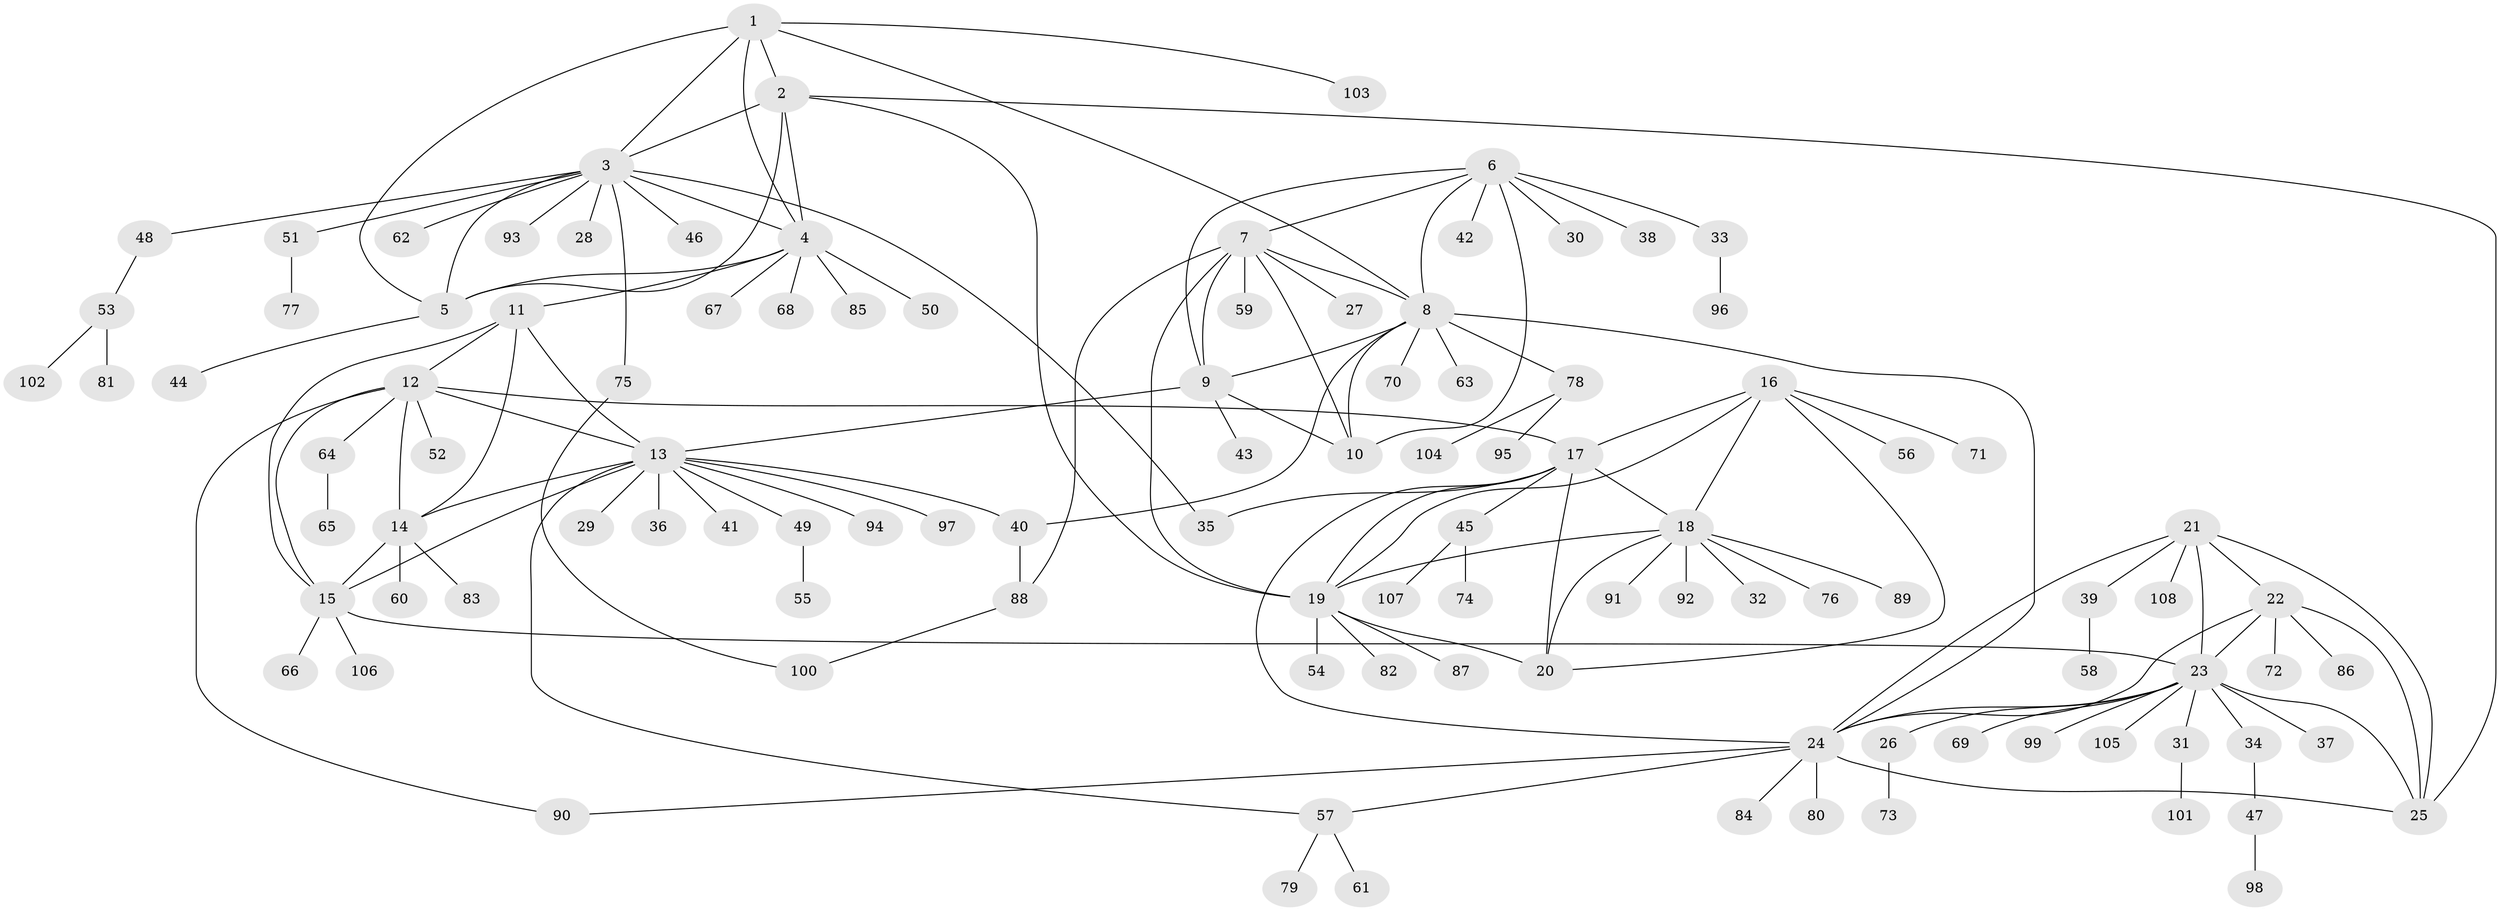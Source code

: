 // Generated by graph-tools (version 1.1) at 2025/54/03/09/25 04:54:47]
// undirected, 108 vertices, 149 edges
graph export_dot {
graph [start="1"]
  node [color=gray90,style=filled];
  1;
  2;
  3;
  4;
  5;
  6;
  7;
  8;
  9;
  10;
  11;
  12;
  13;
  14;
  15;
  16;
  17;
  18;
  19;
  20;
  21;
  22;
  23;
  24;
  25;
  26;
  27;
  28;
  29;
  30;
  31;
  32;
  33;
  34;
  35;
  36;
  37;
  38;
  39;
  40;
  41;
  42;
  43;
  44;
  45;
  46;
  47;
  48;
  49;
  50;
  51;
  52;
  53;
  54;
  55;
  56;
  57;
  58;
  59;
  60;
  61;
  62;
  63;
  64;
  65;
  66;
  67;
  68;
  69;
  70;
  71;
  72;
  73;
  74;
  75;
  76;
  77;
  78;
  79;
  80;
  81;
  82;
  83;
  84;
  85;
  86;
  87;
  88;
  89;
  90;
  91;
  92;
  93;
  94;
  95;
  96;
  97;
  98;
  99;
  100;
  101;
  102;
  103;
  104;
  105;
  106;
  107;
  108;
  1 -- 2;
  1 -- 3;
  1 -- 4;
  1 -- 5;
  1 -- 8;
  1 -- 103;
  2 -- 3;
  2 -- 4;
  2 -- 5;
  2 -- 19;
  2 -- 25;
  3 -- 4;
  3 -- 5;
  3 -- 28;
  3 -- 35;
  3 -- 46;
  3 -- 48;
  3 -- 51;
  3 -- 62;
  3 -- 75;
  3 -- 93;
  4 -- 5;
  4 -- 11;
  4 -- 50;
  4 -- 67;
  4 -- 68;
  4 -- 85;
  5 -- 44;
  6 -- 7;
  6 -- 8;
  6 -- 9;
  6 -- 10;
  6 -- 30;
  6 -- 33;
  6 -- 38;
  6 -- 42;
  7 -- 8;
  7 -- 9;
  7 -- 10;
  7 -- 19;
  7 -- 27;
  7 -- 59;
  7 -- 88;
  8 -- 9;
  8 -- 10;
  8 -- 24;
  8 -- 40;
  8 -- 63;
  8 -- 70;
  8 -- 78;
  9 -- 10;
  9 -- 13;
  9 -- 43;
  11 -- 12;
  11 -- 13;
  11 -- 14;
  11 -- 15;
  12 -- 13;
  12 -- 14;
  12 -- 15;
  12 -- 17;
  12 -- 52;
  12 -- 64;
  12 -- 90;
  13 -- 14;
  13 -- 15;
  13 -- 29;
  13 -- 36;
  13 -- 40;
  13 -- 41;
  13 -- 49;
  13 -- 57;
  13 -- 94;
  13 -- 97;
  14 -- 15;
  14 -- 60;
  14 -- 83;
  15 -- 23;
  15 -- 66;
  15 -- 106;
  16 -- 17;
  16 -- 18;
  16 -- 19;
  16 -- 20;
  16 -- 56;
  16 -- 71;
  17 -- 18;
  17 -- 19;
  17 -- 20;
  17 -- 24;
  17 -- 35;
  17 -- 45;
  18 -- 19;
  18 -- 20;
  18 -- 32;
  18 -- 76;
  18 -- 89;
  18 -- 91;
  18 -- 92;
  19 -- 20;
  19 -- 54;
  19 -- 82;
  19 -- 87;
  21 -- 22;
  21 -- 23;
  21 -- 24;
  21 -- 25;
  21 -- 39;
  21 -- 108;
  22 -- 23;
  22 -- 24;
  22 -- 25;
  22 -- 72;
  22 -- 86;
  23 -- 24;
  23 -- 25;
  23 -- 26;
  23 -- 31;
  23 -- 34;
  23 -- 37;
  23 -- 69;
  23 -- 99;
  23 -- 105;
  24 -- 25;
  24 -- 57;
  24 -- 80;
  24 -- 84;
  24 -- 90;
  26 -- 73;
  31 -- 101;
  33 -- 96;
  34 -- 47;
  39 -- 58;
  40 -- 88;
  45 -- 74;
  45 -- 107;
  47 -- 98;
  48 -- 53;
  49 -- 55;
  51 -- 77;
  53 -- 81;
  53 -- 102;
  57 -- 61;
  57 -- 79;
  64 -- 65;
  75 -- 100;
  78 -- 95;
  78 -- 104;
  88 -- 100;
}
